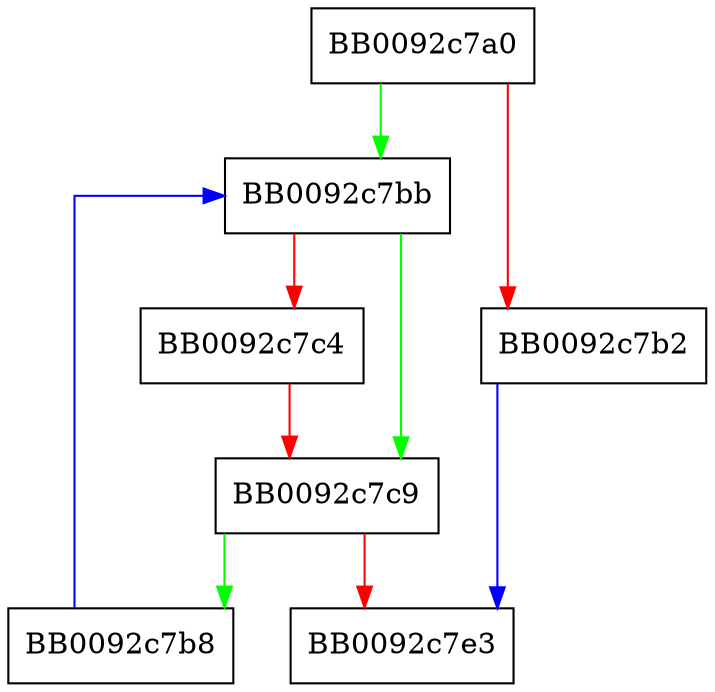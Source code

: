 digraph _nl_finddomain_subfreeres {
  node [shape="box"];
  graph [splines=ortho];
  BB0092c7a0 -> BB0092c7bb [color="green"];
  BB0092c7a0 -> BB0092c7b2 [color="red"];
  BB0092c7b2 -> BB0092c7e3 [color="blue"];
  BB0092c7b8 -> BB0092c7bb [color="blue"];
  BB0092c7bb -> BB0092c7c9 [color="green"];
  BB0092c7bb -> BB0092c7c4 [color="red"];
  BB0092c7c4 -> BB0092c7c9 [color="red"];
  BB0092c7c9 -> BB0092c7b8 [color="green"];
  BB0092c7c9 -> BB0092c7e3 [color="red"];
}